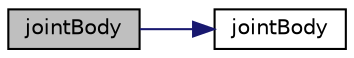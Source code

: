 digraph "jointBody"
{
  bgcolor="transparent";
  edge [fontname="Helvetica",fontsize="10",labelfontname="Helvetica",labelfontsize="10"];
  node [fontname="Helvetica",fontsize="10",shape=record];
  rankdir="LR";
  Node1 [label="jointBody",height=0.2,width=0.4,color="black", fillcolor="grey75", style="filled", fontcolor="black"];
  Node1 -> Node2 [color="midnightblue",fontsize="10",style="solid",fontname="Helvetica"];
  Node2 [label="jointBody",height=0.2,width=0.4,color="black",URL="$a01244.html#a30f1fce74de1bf4f63aaab8e14bf1030",tooltip="Construct a joint body. "];
}
